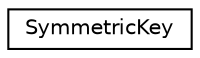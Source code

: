 digraph "Graphical Class Hierarchy"
{
 // LATEX_PDF_SIZE
  edge [fontname="Helvetica",fontsize="10",labelfontname="Helvetica",labelfontsize="10"];
  node [fontname="Helvetica",fontsize="10",shape=record];
  rankdir="LR";
  Node0 [label="SymmetricKey",height=0.2,width=0.4,color="black", fillcolor="white", style="filled",URL="$class_symmetric_key.html",tooltip="A symmetric key container class."];
}
